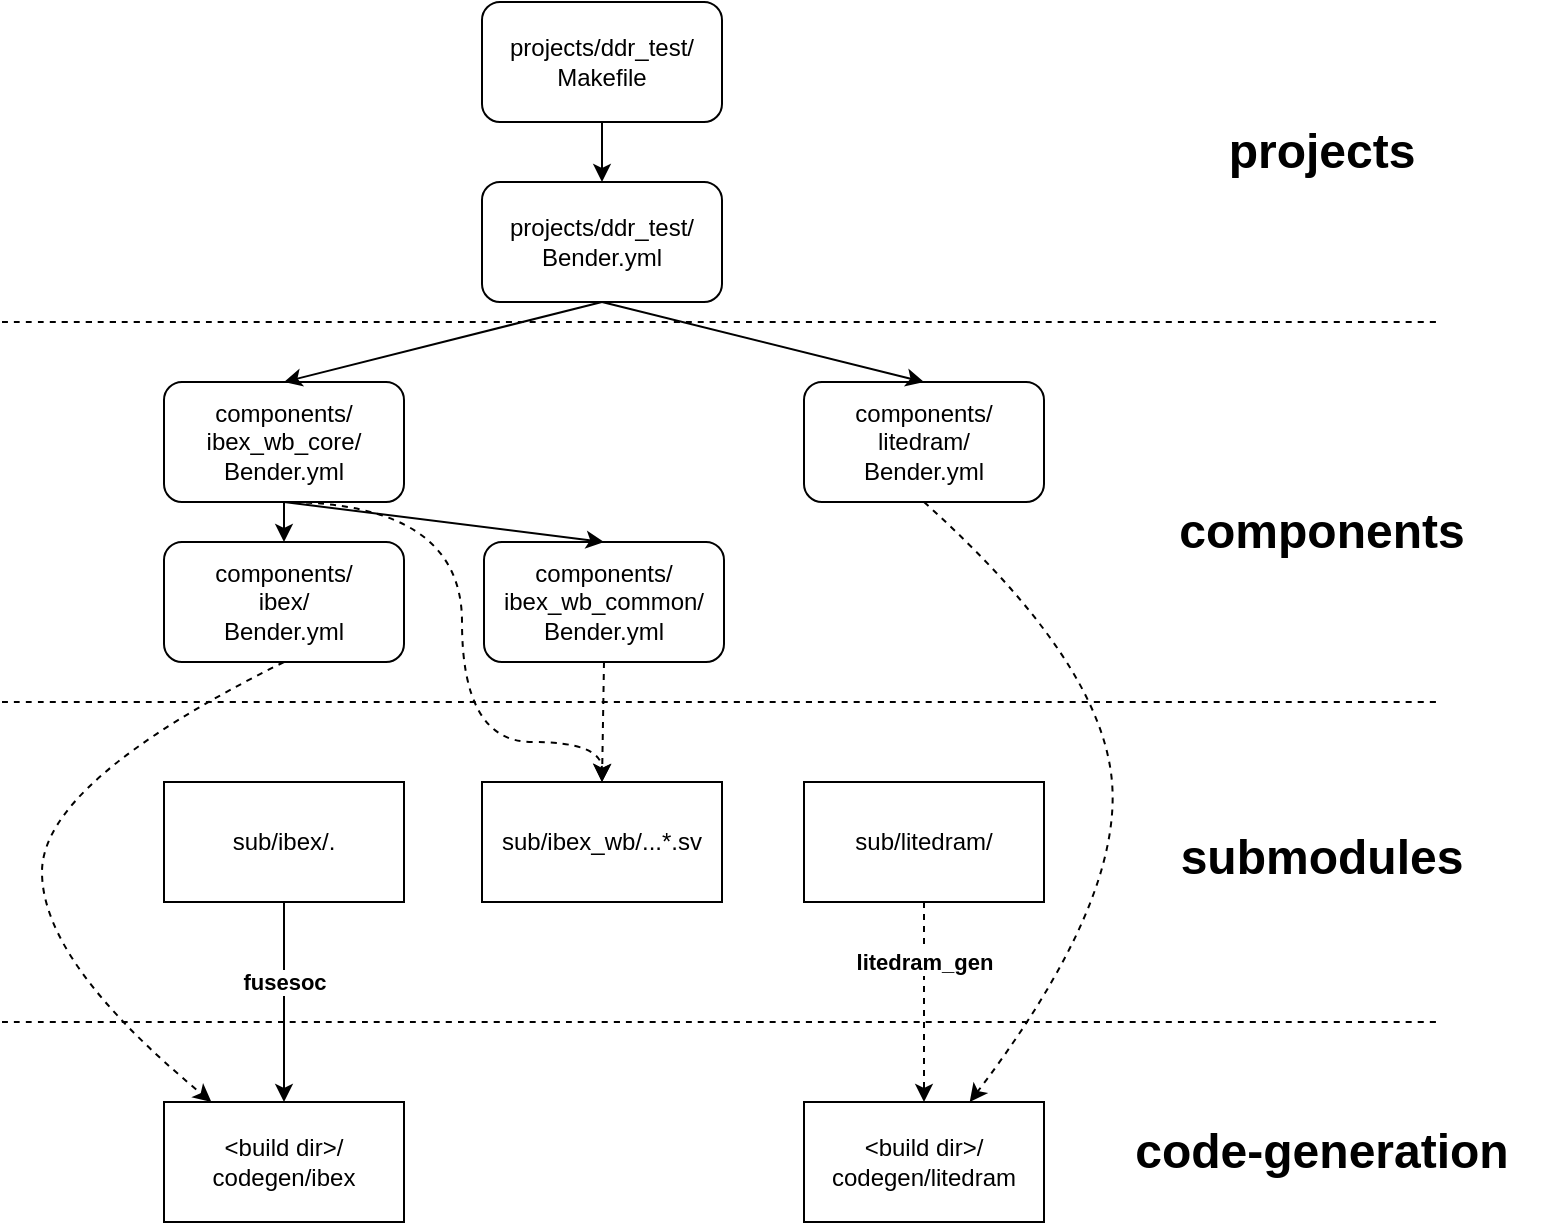 <mxfile version="26.2.2">
  <diagram id="vD6cmQ3MLj1Lhym_ptF8" name="Page-1">
    <mxGraphModel dx="1423" dy="930" grid="1" gridSize="10" guides="1" tooltips="1" connect="1" arrows="1" fold="1" page="1" pageScale="1" pageWidth="850" pageHeight="1100" math="0" shadow="0">
      <root>
        <mxCell id="0" />
        <mxCell id="1" parent="0" />
        <mxCell id="AYIg6Dj9uEM3NDUXBw64-1" value="projects/ddr_test/&lt;br&gt;Bender.yml" style="rounded=1;whiteSpace=wrap;html=1;" parent="1" vertex="1">
          <mxGeometry x="280" y="140" width="120" height="60" as="geometry" />
        </mxCell>
        <mxCell id="AYIg6Dj9uEM3NDUXBw64-2" value="projects/ddr_test/&lt;br&gt;Makefile" style="rounded=1;whiteSpace=wrap;html=1;" parent="1" vertex="1">
          <mxGeometry x="280" y="50" width="120" height="60" as="geometry" />
        </mxCell>
        <mxCell id="AYIg6Dj9uEM3NDUXBw64-3" value="" style="endArrow=classic;html=1;rounded=0;exitX=0.5;exitY=1;exitDx=0;exitDy=0;" parent="1" source="AYIg6Dj9uEM3NDUXBw64-2" target="AYIg6Dj9uEM3NDUXBw64-1" edge="1">
          <mxGeometry width="50" height="50" relative="1" as="geometry">
            <mxPoint x="360" y="330" as="sourcePoint" />
            <mxPoint x="410" y="280" as="targetPoint" />
          </mxGeometry>
        </mxCell>
        <mxCell id="AYIg6Dj9uEM3NDUXBw64-4" value="components/&lt;br&gt;ibex_wb_core/&lt;br&gt;Bender.yml" style="rounded=1;whiteSpace=wrap;html=1;" parent="1" vertex="1">
          <mxGeometry x="121" y="240" width="120" height="60" as="geometry" />
        </mxCell>
        <mxCell id="AYIg6Dj9uEM3NDUXBw64-6" value="components/&lt;br&gt;litedram/&lt;br&gt;Bender.yml" style="rounded=1;whiteSpace=wrap;html=1;" parent="1" vertex="1">
          <mxGeometry x="441" y="240" width="120" height="60" as="geometry" />
        </mxCell>
        <mxCell id="AYIg6Dj9uEM3NDUXBw64-7" value="components/&lt;br&gt;ibex/&lt;br&gt;Bender.yml" style="rounded=1;whiteSpace=wrap;html=1;" parent="1" vertex="1">
          <mxGeometry x="121" y="320" width="120" height="60" as="geometry" />
        </mxCell>
        <mxCell id="AYIg6Dj9uEM3NDUXBw64-8" value="components/&lt;br&gt;ibex_wb_common/&lt;br&gt;Bender.yml" style="rounded=1;whiteSpace=wrap;html=1;" parent="1" vertex="1">
          <mxGeometry x="281" y="320" width="120" height="60" as="geometry" />
        </mxCell>
        <mxCell id="AYIg6Dj9uEM3NDUXBw64-10" value="" style="endArrow=classic;html=1;rounded=0;exitX=0.5;exitY=1;exitDx=0;exitDy=0;entryX=0.5;entryY=0;entryDx=0;entryDy=0;" parent="1" source="AYIg6Dj9uEM3NDUXBw64-1" target="AYIg6Dj9uEM3NDUXBw64-6" edge="1">
          <mxGeometry width="50" height="50" relative="1" as="geometry">
            <mxPoint x="350" y="210" as="sourcePoint" />
            <mxPoint x="351" y="250" as="targetPoint" />
          </mxGeometry>
        </mxCell>
        <mxCell id="AYIg6Dj9uEM3NDUXBw64-11" value="" style="endArrow=classic;html=1;rounded=0;exitX=0.5;exitY=1;exitDx=0;exitDy=0;entryX=0.5;entryY=0;entryDx=0;entryDy=0;" parent="1" source="AYIg6Dj9uEM3NDUXBw64-1" target="AYIg6Dj9uEM3NDUXBw64-4" edge="1">
          <mxGeometry width="50" height="50" relative="1" as="geometry">
            <mxPoint x="350" y="210" as="sourcePoint" />
            <mxPoint x="511" y="250" as="targetPoint" />
          </mxGeometry>
        </mxCell>
        <mxCell id="AYIg6Dj9uEM3NDUXBw64-12" value="" style="endArrow=classic;html=1;rounded=0;exitX=0.5;exitY=1;exitDx=0;exitDy=0;" parent="1" source="AYIg6Dj9uEM3NDUXBw64-4" target="AYIg6Dj9uEM3NDUXBw64-7" edge="1">
          <mxGeometry width="50" height="50" relative="1" as="geometry">
            <mxPoint x="150" y="490" as="sourcePoint" />
            <mxPoint x="200" y="440" as="targetPoint" />
          </mxGeometry>
        </mxCell>
        <mxCell id="AYIg6Dj9uEM3NDUXBw64-13" value="" style="endArrow=classic;html=1;rounded=0;exitX=0.5;exitY=1;exitDx=0;exitDy=0;entryX=0.5;entryY=0;entryDx=0;entryDy=0;" parent="1" source="AYIg6Dj9uEM3NDUXBw64-4" target="AYIg6Dj9uEM3NDUXBw64-8" edge="1">
          <mxGeometry width="50" height="50" relative="1" as="geometry">
            <mxPoint x="360" y="220" as="sourcePoint" />
            <mxPoint x="521" y="260" as="targetPoint" />
          </mxGeometry>
        </mxCell>
        <mxCell id="AYIg6Dj9uEM3NDUXBw64-17" value="sub/ibex/." style="rounded=0;whiteSpace=wrap;html=1;" parent="1" vertex="1">
          <mxGeometry x="121" y="440" width="120" height="60" as="geometry" />
        </mxCell>
        <mxCell id="AYIg6Dj9uEM3NDUXBw64-18" value="sub/ibex_wb/...*.sv" style="rounded=0;whiteSpace=wrap;html=1;" parent="1" vertex="1">
          <mxGeometry x="280" y="440" width="120" height="60" as="geometry" />
        </mxCell>
        <mxCell id="AYIg6Dj9uEM3NDUXBw64-22" value="litedram_gen" style="endArrow=classic;html=1;rounded=0;targetPerimeterSpacing=14;strokeWidth=1;entryX=0.5;entryY=0;entryDx=0;entryDy=0;dashed=1;fontStyle=1;exitX=0.5;exitY=1;exitDx=0;exitDy=0;" parent="1" edge="1" source="9B4lYAmCa9a3kFPjTqD4-8">
          <mxGeometry x="-0.4" width="50" height="50" relative="1" as="geometry">
            <mxPoint x="500" y="300" as="sourcePoint" />
            <mxPoint x="501.0" y="600" as="targetPoint" />
            <mxPoint as="offset" />
          </mxGeometry>
        </mxCell>
        <mxCell id="AYIg6Dj9uEM3NDUXBw64-23" value="" style="endArrow=classic;html=1;rounded=0;targetPerimeterSpacing=14;strokeWidth=1;entryX=0.5;entryY=0;entryDx=0;entryDy=0;dashed=1;exitX=0.5;exitY=1;exitDx=0;exitDy=0;" parent="1" source="AYIg6Dj9uEM3NDUXBw64-8" target="AYIg6Dj9uEM3NDUXBw64-18" edge="1">
          <mxGeometry width="50" height="50" relative="1" as="geometry">
            <mxPoint x="510" y="310" as="sourcePoint" />
            <mxPoint x="511" y="450" as="targetPoint" />
          </mxGeometry>
        </mxCell>
        <mxCell id="AYIg6Dj9uEM3NDUXBw64-28" value="" style="endArrow=classic;html=1;rounded=0;targetPerimeterSpacing=14;strokeWidth=1;dashed=1;edgeStyle=orthogonalEdgeStyle;curved=1;" parent="1" edge="1">
          <mxGeometry width="50" height="50" relative="1" as="geometry">
            <mxPoint x="180" y="300" as="sourcePoint" />
            <mxPoint x="340" y="440" as="targetPoint" />
            <Array as="points">
              <mxPoint x="270" y="300" />
              <mxPoint x="270" y="420" />
              <mxPoint x="340" y="420" />
            </Array>
          </mxGeometry>
        </mxCell>
        <mxCell id="imEgieJ_jZu0eXIz9Plr-1" value="" style="endArrow=none;dashed=1;html=1;rounded=0;targetPerimeterSpacing=14;strokeWidth=1;curved=1;" parent="1" edge="1">
          <mxGeometry width="50" height="50" relative="1" as="geometry">
            <mxPoint x="40" y="210" as="sourcePoint" />
            <mxPoint x="760" y="210" as="targetPoint" />
          </mxGeometry>
        </mxCell>
        <mxCell id="imEgieJ_jZu0eXIz9Plr-2" value="" style="endArrow=none;dashed=1;html=1;rounded=0;targetPerimeterSpacing=14;strokeWidth=1;curved=1;" parent="1" edge="1">
          <mxGeometry width="50" height="50" relative="1" as="geometry">
            <mxPoint x="40" y="400" as="sourcePoint" />
            <mxPoint x="760" y="400" as="targetPoint" />
          </mxGeometry>
        </mxCell>
        <mxCell id="imEgieJ_jZu0eXIz9Plr-3" value="projects" style="text;html=1;strokeColor=none;fillColor=none;align=center;verticalAlign=middle;whiteSpace=wrap;rounded=0;fontStyle=1;fontSize=24;" parent="1" vertex="1">
          <mxGeometry x="670" y="110" width="60" height="30" as="geometry" />
        </mxCell>
        <mxCell id="imEgieJ_jZu0eXIz9Plr-4" value="components" style="text;html=1;strokeColor=none;fillColor=none;align=center;verticalAlign=middle;whiteSpace=wrap;rounded=0;fontStyle=1;fontSize=24;" parent="1" vertex="1">
          <mxGeometry x="670" y="300" width="60" height="30" as="geometry" />
        </mxCell>
        <mxCell id="imEgieJ_jZu0eXIz9Plr-5" value="submodules" style="text;html=1;strokeColor=none;fillColor=none;align=center;verticalAlign=middle;whiteSpace=wrap;rounded=0;fontStyle=1;fontSize=24;" parent="1" vertex="1">
          <mxGeometry x="670" y="463" width="60" height="30" as="geometry" />
        </mxCell>
        <mxCell id="9B4lYAmCa9a3kFPjTqD4-1" value="" style="endArrow=none;dashed=1;html=1;rounded=0;targetPerimeterSpacing=14;strokeWidth=1;curved=1;" edge="1" parent="1">
          <mxGeometry width="50" height="50" relative="1" as="geometry">
            <mxPoint x="40" y="560" as="sourcePoint" />
            <mxPoint x="760" y="560" as="targetPoint" />
          </mxGeometry>
        </mxCell>
        <mxCell id="9B4lYAmCa9a3kFPjTqD4-2" value="code-generation" style="text;html=1;strokeColor=none;fillColor=none;align=center;verticalAlign=middle;whiteSpace=wrap;rounded=0;fontStyle=1;fontSize=24;" vertex="1" parent="1">
          <mxGeometry x="580" y="610" width="240" height="30" as="geometry" />
        </mxCell>
        <mxCell id="9B4lYAmCa9a3kFPjTqD4-3" value="&amp;lt;build dir&amp;gt;/&lt;div&gt;codegen/ibex&lt;/div&gt;" style="rounded=0;whiteSpace=wrap;html=1;" vertex="1" parent="1">
          <mxGeometry x="121" y="600" width="120" height="60" as="geometry" />
        </mxCell>
        <mxCell id="9B4lYAmCa9a3kFPjTqD4-4" value="&amp;lt;build dir&amp;gt;/&lt;div&gt;codegen/litedram&lt;/div&gt;" style="rounded=0;whiteSpace=wrap;html=1;" vertex="1" parent="1">
          <mxGeometry x="441" y="600" width="120" height="60" as="geometry" />
        </mxCell>
        <mxCell id="9B4lYAmCa9a3kFPjTqD4-6" value="fusesoc" style="endArrow=classic;html=1;rounded=0;targetPerimeterSpacing=14;strokeWidth=1;entryX=0.5;entryY=0;entryDx=0;entryDy=0;exitX=0.5;exitY=1;exitDx=0;exitDy=0;fontStyle=1" edge="1" parent="1" source="AYIg6Dj9uEM3NDUXBw64-17" target="9B4lYAmCa9a3kFPjTqD4-3">
          <mxGeometry x="-0.2" width="50" height="50" relative="1" as="geometry">
            <mxPoint x="191" y="390" as="sourcePoint" />
            <mxPoint x="191" y="450" as="targetPoint" />
            <mxPoint as="offset" />
          </mxGeometry>
        </mxCell>
        <mxCell id="9B4lYAmCa9a3kFPjTqD4-7" value="" style="curved=1;endArrow=classic;html=1;rounded=0;exitX=0.5;exitY=1;exitDx=0;exitDy=0;dashed=1;" edge="1" parent="1" source="AYIg6Dj9uEM3NDUXBw64-7" target="9B4lYAmCa9a3kFPjTqD4-3">
          <mxGeometry width="50" height="50" relative="1" as="geometry">
            <mxPoint x="50" y="520" as="sourcePoint" />
            <mxPoint x="100" y="470" as="targetPoint" />
            <Array as="points">
              <mxPoint x="60" y="440" />
              <mxPoint x="60" y="530" />
            </Array>
          </mxGeometry>
        </mxCell>
        <mxCell id="9B4lYAmCa9a3kFPjTqD4-8" value="sub/litedram/" style="rounded=0;whiteSpace=wrap;html=1;" vertex="1" parent="1">
          <mxGeometry x="441" y="440" width="120" height="60" as="geometry" />
        </mxCell>
        <mxCell id="9B4lYAmCa9a3kFPjTqD4-9" value="" style="curved=1;endArrow=classic;html=1;rounded=0;exitX=0.5;exitY=1;exitDx=0;exitDy=0;dashed=1;" edge="1" parent="1" source="AYIg6Dj9uEM3NDUXBw64-6" target="9B4lYAmCa9a3kFPjTqD4-4">
          <mxGeometry width="50" height="50" relative="1" as="geometry">
            <mxPoint x="570" y="420" as="sourcePoint" />
            <mxPoint x="620" y="370" as="targetPoint" />
            <Array as="points">
              <mxPoint x="590" y="380" />
              <mxPoint x="600" y="500" />
            </Array>
          </mxGeometry>
        </mxCell>
      </root>
    </mxGraphModel>
  </diagram>
</mxfile>

